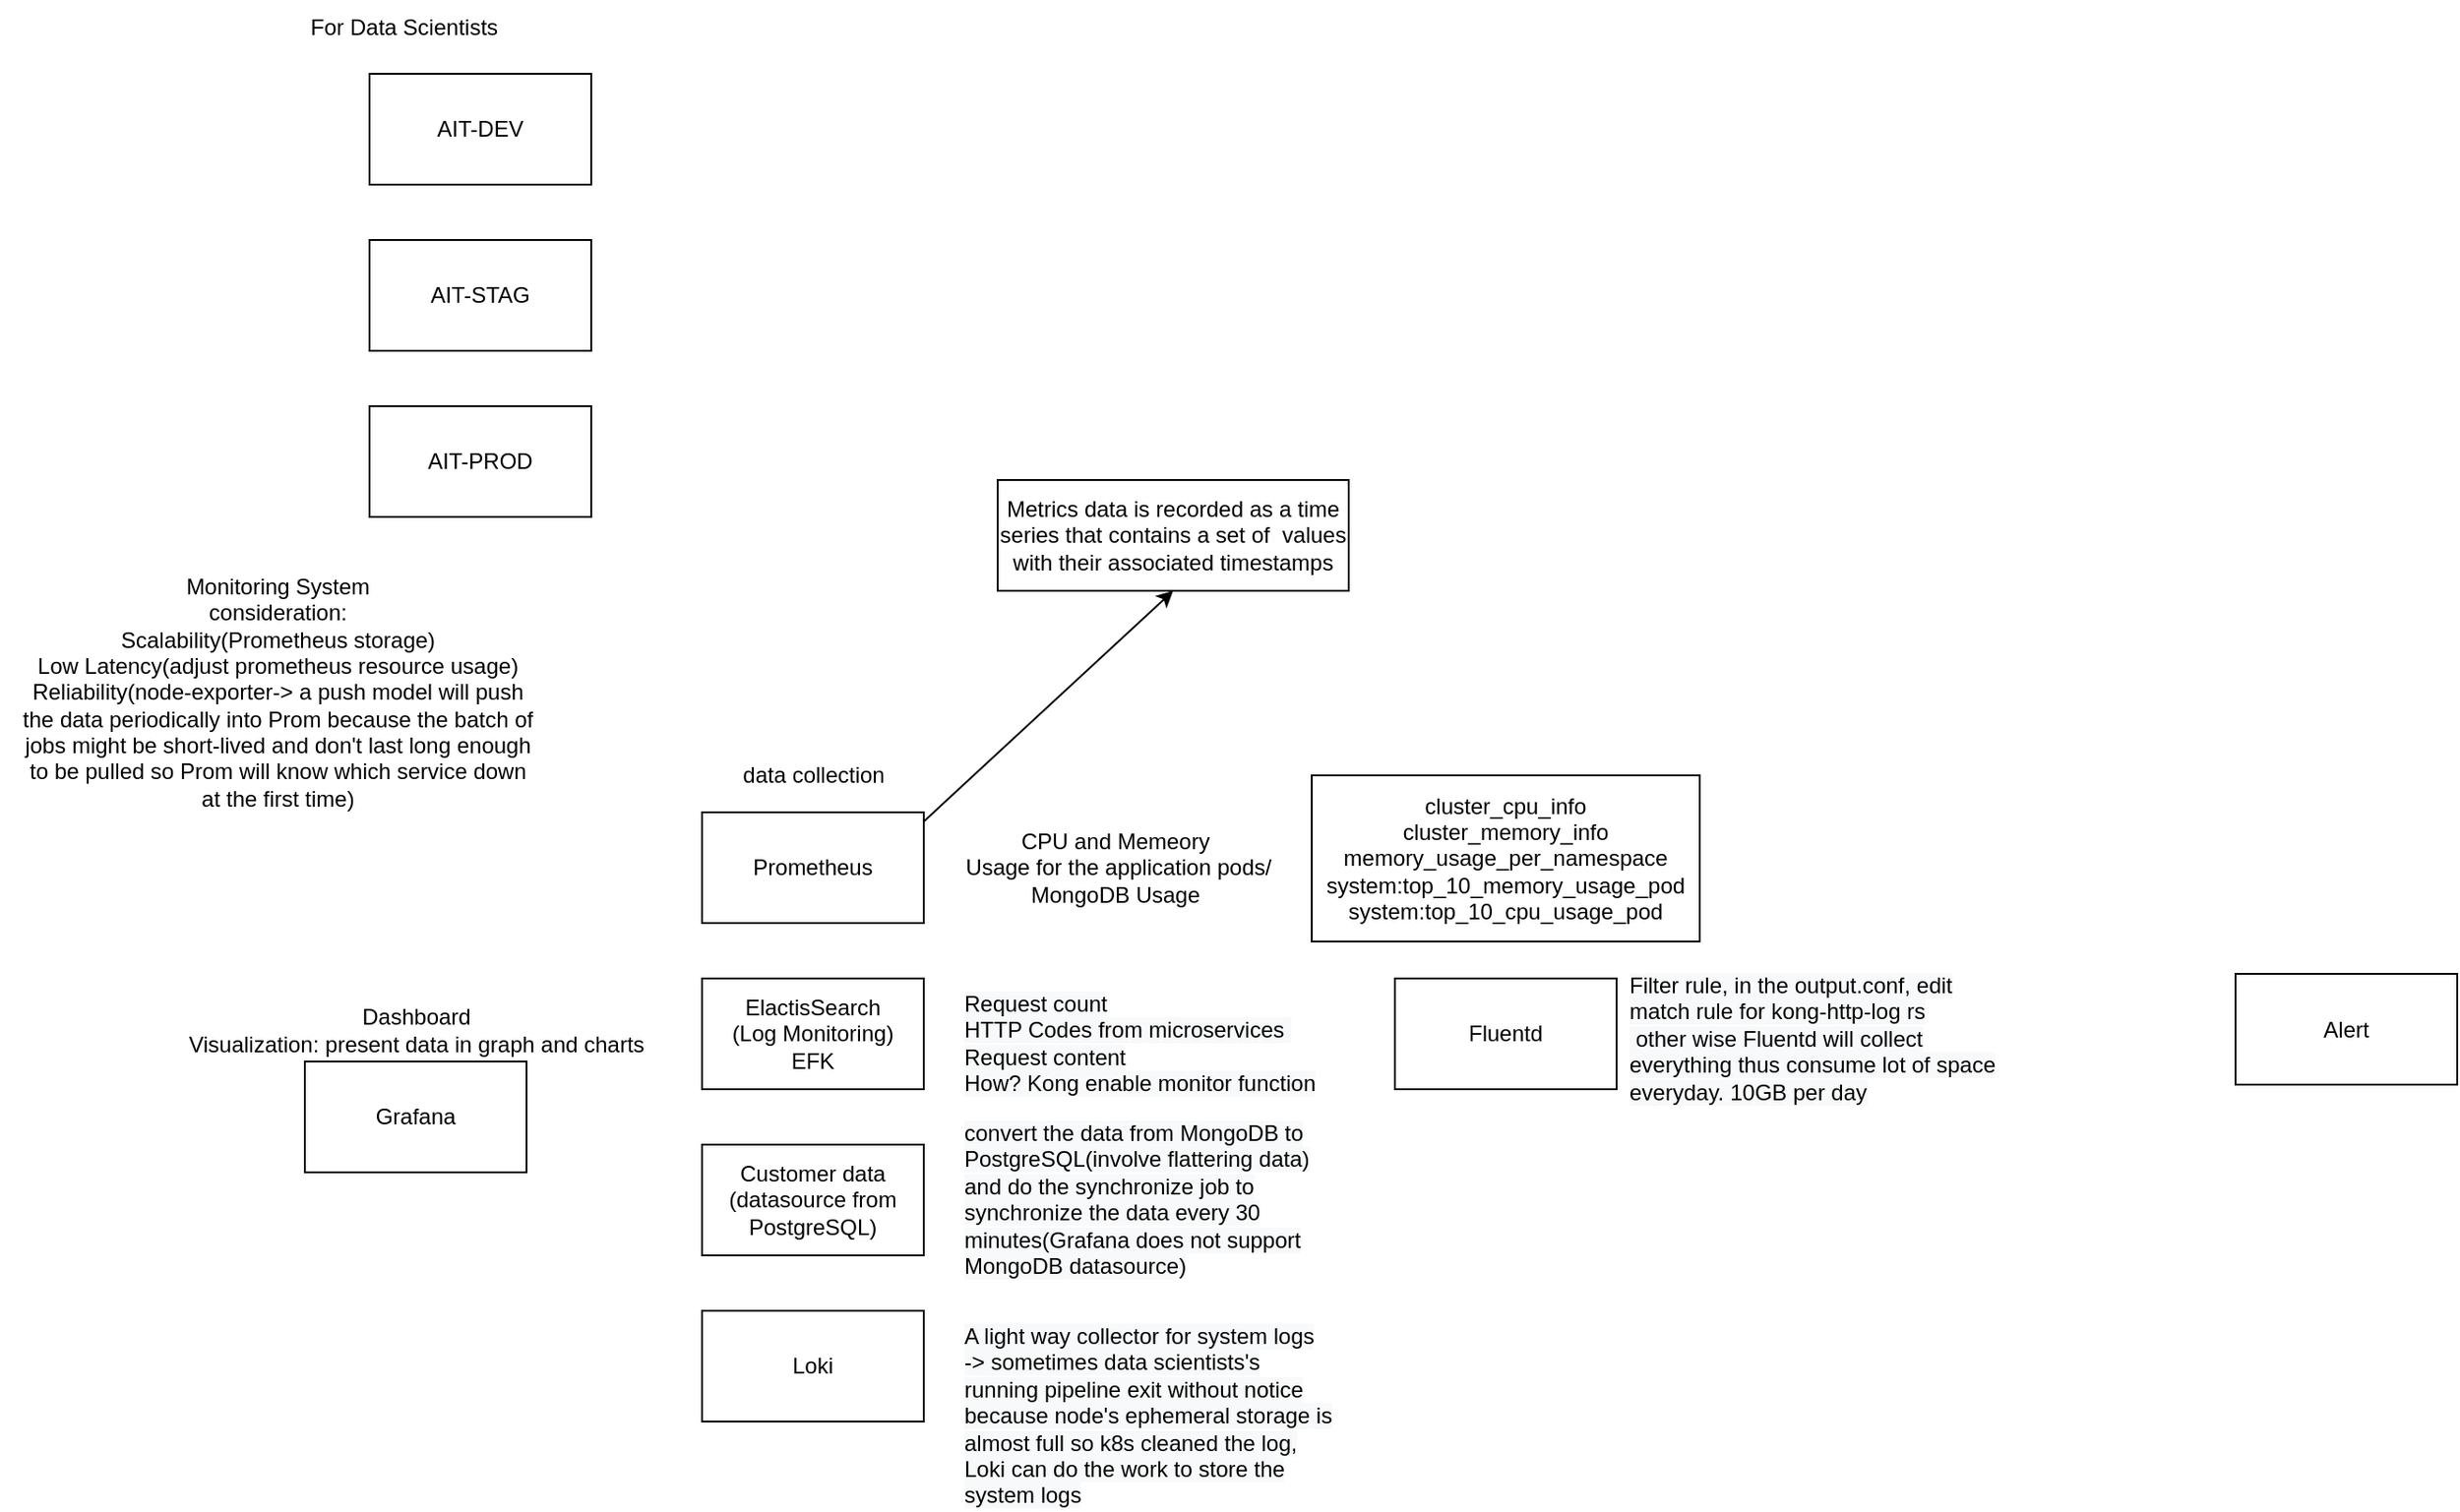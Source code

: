 <mxfile version="20.3.0" type="github">
  <diagram id="m62H5eGzoJ7IRP_rFqw5" name="第 1 页">
    <mxGraphModel dx="2406" dy="768" grid="1" gridSize="10" guides="1" tooltips="1" connect="1" arrows="1" fold="1" page="1" pageScale="1" pageWidth="980" pageHeight="1390" math="0" shadow="0">
      <root>
        <mxCell id="0" />
        <mxCell id="1" parent="0" />
        <mxCell id="6kirDKqHaLSGj2kyiDX6-1" value="AIT-DEV" style="rounded=0;whiteSpace=wrap;html=1;" vertex="1" parent="1">
          <mxGeometry x="190" y="340" width="120" height="60" as="geometry" />
        </mxCell>
        <mxCell id="6kirDKqHaLSGj2kyiDX6-2" value="AIT-STAG" style="rounded=0;whiteSpace=wrap;html=1;" vertex="1" parent="1">
          <mxGeometry x="190" y="430" width="120" height="60" as="geometry" />
        </mxCell>
        <mxCell id="6kirDKqHaLSGj2kyiDX6-3" value="AIT-PROD" style="rounded=0;whiteSpace=wrap;html=1;" vertex="1" parent="1">
          <mxGeometry x="190" y="520" width="120" height="60" as="geometry" />
        </mxCell>
        <mxCell id="6kirDKqHaLSGj2kyiDX6-4" value="For Data Scientists&amp;nbsp;" style="text;html=1;align=center;verticalAlign=middle;resizable=0;points=[];autosize=1;strokeColor=none;fillColor=none;" vertex="1" parent="1">
          <mxGeometry x="145" y="300" width="130" height="30" as="geometry" />
        </mxCell>
        <mxCell id="6kirDKqHaLSGj2kyiDX6-5" value="Grafana" style="whiteSpace=wrap;html=1;" vertex="1" parent="1">
          <mxGeometry x="155" y="875" width="120" height="60" as="geometry" />
        </mxCell>
        <mxCell id="6kirDKqHaLSGj2kyiDX6-6" value="Monitoring System&lt;br&gt;consideration:&lt;br&gt;Scalability(Prometheus storage)&lt;br&gt;Low Latency(adjust prometheus resource usage)&lt;br&gt;Reliability(node-exporter-&amp;gt; a push model will push &lt;br&gt;the data periodically into Prom because the batch of &lt;br&gt;jobs might be short-lived and don&#39;t last long enough &lt;br&gt;to be pulled so Prom will know which service down &lt;br&gt;at the first time)" style="text;html=1;align=center;verticalAlign=middle;resizable=0;points=[];autosize=1;strokeColor=none;fillColor=none;" vertex="1" parent="1">
          <mxGeometry x="-10" y="605" width="300" height="140" as="geometry" />
        </mxCell>
        <mxCell id="6kirDKqHaLSGj2kyiDX6-7" value="Prometheus" style="whiteSpace=wrap;html=1;" vertex="1" parent="1">
          <mxGeometry x="370" y="740" width="120" height="60" as="geometry" />
        </mxCell>
        <mxCell id="6kirDKqHaLSGj2kyiDX6-8" value="CPU and Memeory&amp;nbsp;&lt;br&gt;Usage for the application pods/&lt;br&gt;MongoDB Usage&amp;nbsp;" style="text;html=1;align=center;verticalAlign=middle;resizable=0;points=[];autosize=1;strokeColor=none;fillColor=none;" vertex="1" parent="1">
          <mxGeometry x="500" y="740" width="190" height="60" as="geometry" />
        </mxCell>
        <mxCell id="6kirDKqHaLSGj2kyiDX6-9" value="Customer data&lt;br&gt;(datasource from PostgreSQL)" style="whiteSpace=wrap;html=1;" vertex="1" parent="1">
          <mxGeometry x="370" y="920" width="120" height="60" as="geometry" />
        </mxCell>
        <mxCell id="6kirDKqHaLSGj2kyiDX6-10" value="ElactisSearch&lt;br&gt;(Log Monitoring)&lt;br&gt;EFK" style="whiteSpace=wrap;html=1;" vertex="1" parent="1">
          <mxGeometry x="370" y="830" width="120" height="60" as="geometry" />
        </mxCell>
        <mxCell id="6kirDKqHaLSGj2kyiDX6-13" value="Dashboard&lt;br&gt;Visualization: present data in graph and charts" style="text;html=1;align=center;verticalAlign=middle;resizable=0;points=[];autosize=1;strokeColor=none;fillColor=none;" vertex="1" parent="1">
          <mxGeometry x="80" y="837.5" width="270" height="40" as="geometry" />
        </mxCell>
        <mxCell id="6kirDKqHaLSGj2kyiDX6-15" value="data collection" style="text;html=1;align=center;verticalAlign=middle;resizable=0;points=[];autosize=1;strokeColor=none;fillColor=none;" vertex="1" parent="1">
          <mxGeometry x="380" y="705" width="100" height="30" as="geometry" />
        </mxCell>
        <mxCell id="6kirDKqHaLSGj2kyiDX6-16" value="&lt;span style=&quot;color: rgb(0, 0, 0); font-family: Helvetica; font-size: 12px; font-style: normal; font-variant-ligatures: normal; font-variant-caps: normal; font-weight: 400; letter-spacing: normal; orphans: 2; text-align: center; text-indent: 0px; text-transform: none; widows: 2; word-spacing: 0px; -webkit-text-stroke-width: 0px; background-color: rgb(248, 249, 250); text-decoration-thickness: initial; text-decoration-style: initial; text-decoration-color: initial; float: none; display: inline !important;&quot;&gt;Request count&lt;br&gt;&lt;span style=&quot;&quot;&gt;HTTP Codes from microservices&lt;/span&gt;&amp;nbsp;&lt;br&gt;Request content&lt;br&gt;How? Kong enable monitor function&lt;br&gt;&lt;/span&gt;" style="text;whiteSpace=wrap;html=1;" vertex="1" parent="1">
          <mxGeometry x="510" y="830" width="204.5" height="55" as="geometry" />
        </mxCell>
        <mxCell id="6kirDKqHaLSGj2kyiDX6-17" value="Fluentd" style="whiteSpace=wrap;html=1;" vertex="1" parent="1">
          <mxGeometry x="745" y="830" width="120" height="60" as="geometry" />
        </mxCell>
        <mxCell id="6kirDKqHaLSGj2kyiDX6-18" value="&lt;span style=&quot;color: rgb(0, 0, 0); font-family: Helvetica; font-size: 12px; font-style: normal; font-variant-ligatures: normal; font-variant-caps: normal; font-weight: 400; letter-spacing: normal; orphans: 2; text-align: center; text-indent: 0px; text-transform: none; widows: 2; word-spacing: 0px; -webkit-text-stroke-width: 0px; background-color: rgb(248, 249, 250); text-decoration-thickness: initial; text-decoration-style: initial; text-decoration-color: initial; float: none; display: inline !important;&quot;&gt;Filter rule, in the output.conf, edit match rule for kong-http-log rs&lt;br&gt;&amp;nbsp;other wise Fluentd will collect everything thus consume lot of space everyday. 10GB per day&lt;br&gt;&lt;/span&gt;" style="text;whiteSpace=wrap;html=1;" vertex="1" parent="1">
          <mxGeometry x="870" y="820" width="204.5" height="55" as="geometry" />
        </mxCell>
        <mxCell id="6kirDKqHaLSGj2kyiDX6-19" value="Loki" style="whiteSpace=wrap;html=1;" vertex="1" parent="1">
          <mxGeometry x="370" y="1010" width="120" height="60" as="geometry" />
        </mxCell>
        <mxCell id="6kirDKqHaLSGj2kyiDX6-20" value="&lt;span style=&quot;color: rgb(0, 0, 0); font-family: Helvetica; font-size: 12px; font-style: normal; font-variant-ligatures: normal; font-variant-caps: normal; font-weight: 400; letter-spacing: normal; orphans: 2; text-align: center; text-indent: 0px; text-transform: none; widows: 2; word-spacing: 0px; -webkit-text-stroke-width: 0px; background-color: rgb(248, 249, 250); text-decoration-thickness: initial; text-decoration-style: initial; text-decoration-color: initial; float: none; display: inline !important;&quot;&gt;convert the data from MongoDB to PostgreSQL(involve flattering data) and do the synchronize job to synchronize the data every 30 minutes(Grafana does not support MongoDB datasource)&lt;br&gt;&lt;/span&gt;" style="text;whiteSpace=wrap;html=1;" vertex="1" parent="1">
          <mxGeometry x="510" y="900" width="204.5" height="55" as="geometry" />
        </mxCell>
        <mxCell id="6kirDKqHaLSGj2kyiDX6-21" value="cluster_cpu_info&lt;br&gt;cluster_memory_info&lt;br&gt;memory_usage_per_namespace&lt;br&gt;system:top_10_memory_usage_pod&lt;br&gt;system:top_10_cpu_usage_pod" style="whiteSpace=wrap;html=1;" vertex="1" parent="1">
          <mxGeometry x="700" y="720" width="210" height="90" as="geometry" />
        </mxCell>
        <mxCell id="6kirDKqHaLSGj2kyiDX6-22" value="&lt;span style=&quot;color: rgb(0, 0, 0); font-family: Helvetica; font-size: 12px; font-style: normal; font-variant-ligatures: normal; font-variant-caps: normal; font-weight: 400; letter-spacing: normal; orphans: 2; text-align: center; text-indent: 0px; text-transform: none; widows: 2; word-spacing: 0px; -webkit-text-stroke-width: 0px; background-color: rgb(248, 249, 250); text-decoration-thickness: initial; text-decoration-style: initial; text-decoration-color: initial; float: none; display: inline !important;&quot;&gt;A light way collector for system logs&lt;br&gt;-&amp;gt; sometimes data scientists&#39;s running pipeline exit without notice because node&#39;s ephemeral storage is almost full so k8s cleaned the log, Loki can do the work to store the system logs&lt;br&gt;&lt;/span&gt;" style="text;whiteSpace=wrap;html=1;" vertex="1" parent="1">
          <mxGeometry x="510" y="1010" width="204.5" height="55" as="geometry" />
        </mxCell>
        <mxCell id="6kirDKqHaLSGj2kyiDX6-23" value="Metrics data is recorded as a time series that contains a set of&amp;nbsp; values with their associated timestamps" style="whiteSpace=wrap;html=1;" vertex="1" parent="1">
          <mxGeometry x="530" y="560" width="190" height="60" as="geometry" />
        </mxCell>
        <mxCell id="6kirDKqHaLSGj2kyiDX6-24" value="" style="endArrow=classic;html=1;rounded=0;entryX=0.5;entryY=1;entryDx=0;entryDy=0;" edge="1" parent="1" target="6kirDKqHaLSGj2kyiDX6-23">
          <mxGeometry width="50" height="50" relative="1" as="geometry">
            <mxPoint x="490" y="745" as="sourcePoint" />
            <mxPoint x="540" y="695" as="targetPoint" />
          </mxGeometry>
        </mxCell>
        <mxCell id="6kirDKqHaLSGj2kyiDX6-25" value="Alert" style="whiteSpace=wrap;html=1;" vertex="1" parent="1">
          <mxGeometry x="1200" y="827.5" width="120" height="60" as="geometry" />
        </mxCell>
      </root>
    </mxGraphModel>
  </diagram>
</mxfile>
